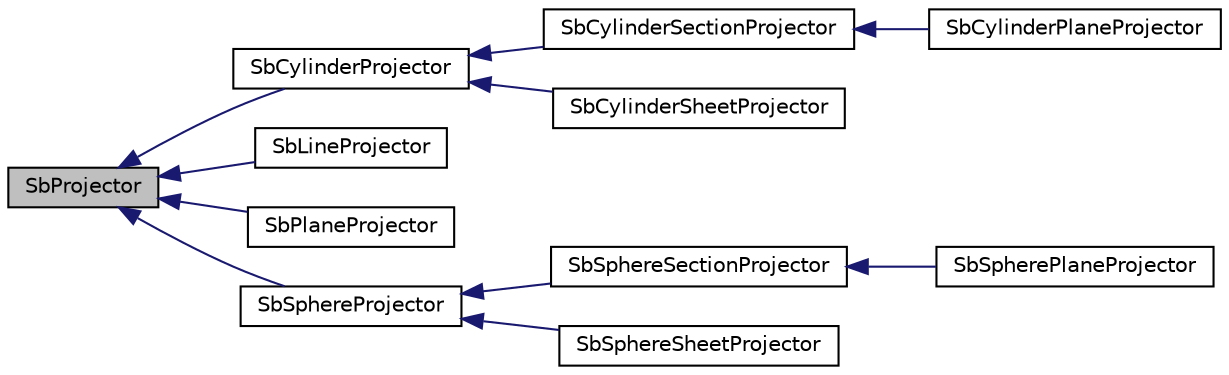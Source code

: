 digraph "SbProjector"
{
 // LATEX_PDF_SIZE
  edge [fontname="Helvetica",fontsize="10",labelfontname="Helvetica",labelfontsize="10"];
  node [fontname="Helvetica",fontsize="10",shape=record];
  rankdir="LR";
  Node1 [label="SbProjector",height=0.2,width=0.4,color="black", fillcolor="grey75", style="filled", fontcolor="black",tooltip="The SbProjector class is the abstract base projector class."];
  Node1 -> Node2 [dir="back",color="midnightblue",fontsize="10",style="solid",fontname="Helvetica"];
  Node2 [label="SbCylinderProjector",height=0.2,width=0.4,color="black", fillcolor="white", style="filled",URL="$classSbCylinderProjector.html",tooltip="The SbCylinderProjector class is the abstract base class for mapping to cylindrical surfaces."];
  Node2 -> Node3 [dir="back",color="midnightblue",fontsize="10",style="solid",fontname="Helvetica"];
  Node3 [label="SbCylinderSectionProjector",height=0.2,width=0.4,color="black", fillcolor="white", style="filled",URL="$classSbCylinderSectionProjector.html",tooltip="The SbCylinderSectionProjector projects 2D points to a sliced cylinder."];
  Node3 -> Node4 [dir="back",color="midnightblue",fontsize="10",style="solid",fontname="Helvetica"];
  Node4 [label="SbCylinderPlaneProjector",height=0.2,width=0.4,color="black", fillcolor="white", style="filled",URL="$classSbCylinderPlaneProjector.html",tooltip="The SbCylinderPlaneProjector class projects 2D points to a half-cylinder and a plane."];
  Node2 -> Node5 [dir="back",color="midnightblue",fontsize="10",style="solid",fontname="Helvetica"];
  Node5 [label="SbCylinderSheetProjector",height=0.2,width=0.4,color="black", fillcolor="white", style="filled",URL="$classSbCylinderSheetProjector.html",tooltip="The SbCylinderSheetProjector class projects 2D points to 3D points on a sheet covering a cylindrical ..."];
  Node1 -> Node6 [dir="back",color="midnightblue",fontsize="10",style="solid",fontname="Helvetica"];
  Node6 [label="SbLineProjector",height=0.2,width=0.4,color="black", fillcolor="white", style="filled",URL="$classSbLineProjector.html",tooltip="The SbLineProjector class projects 2D points to 3D points along a line."];
  Node1 -> Node7 [dir="back",color="midnightblue",fontsize="10",style="solid",fontname="Helvetica"];
  Node7 [label="SbPlaneProjector",height=0.2,width=0.4,color="black", fillcolor="white", style="filled",URL="$classSbPlaneProjector.html",tooltip="The SbPlaneProjector class projects 2D points to 3D points in a plane."];
  Node1 -> Node8 [dir="back",color="midnightblue",fontsize="10",style="solid",fontname="Helvetica"];
  Node8 [label="SbSphereProjector",height=0.2,width=0.4,color="black", fillcolor="white", style="filled",URL="$classSbSphereProjector.html",tooltip="The SbSphereProjector class is the abstract base class for mapping to spherical surfaces."];
  Node8 -> Node9 [dir="back",color="midnightblue",fontsize="10",style="solid",fontname="Helvetica"];
  Node9 [label="SbSphereSectionProjector",height=0.2,width=0.4,color="black", fillcolor="white", style="filled",URL="$classSbSphereSectionProjector.html",tooltip="The SbSphereSectionProjector projects 2D points to a sliced sphere."];
  Node9 -> Node10 [dir="back",color="midnightblue",fontsize="10",style="solid",fontname="Helvetica"];
  Node10 [label="SbSpherePlaneProjector",height=0.2,width=0.4,color="black", fillcolor="white", style="filled",URL="$classSbSpherePlaneProjector.html",tooltip="The SbSpherePlaneProjector class projects 2D points to a half-sphere and a plane."];
  Node8 -> Node11 [dir="back",color="midnightblue",fontsize="10",style="solid",fontname="Helvetica"];
  Node11 [label="SbSphereSheetProjector",height=0.2,width=0.4,color="black", fillcolor="white", style="filled",URL="$classSbSphereSheetProjector.html",tooltip="The SbSphereSheetProjector class projects 2D points to 3D points on a sheet covering a spherical shap..."];
}
